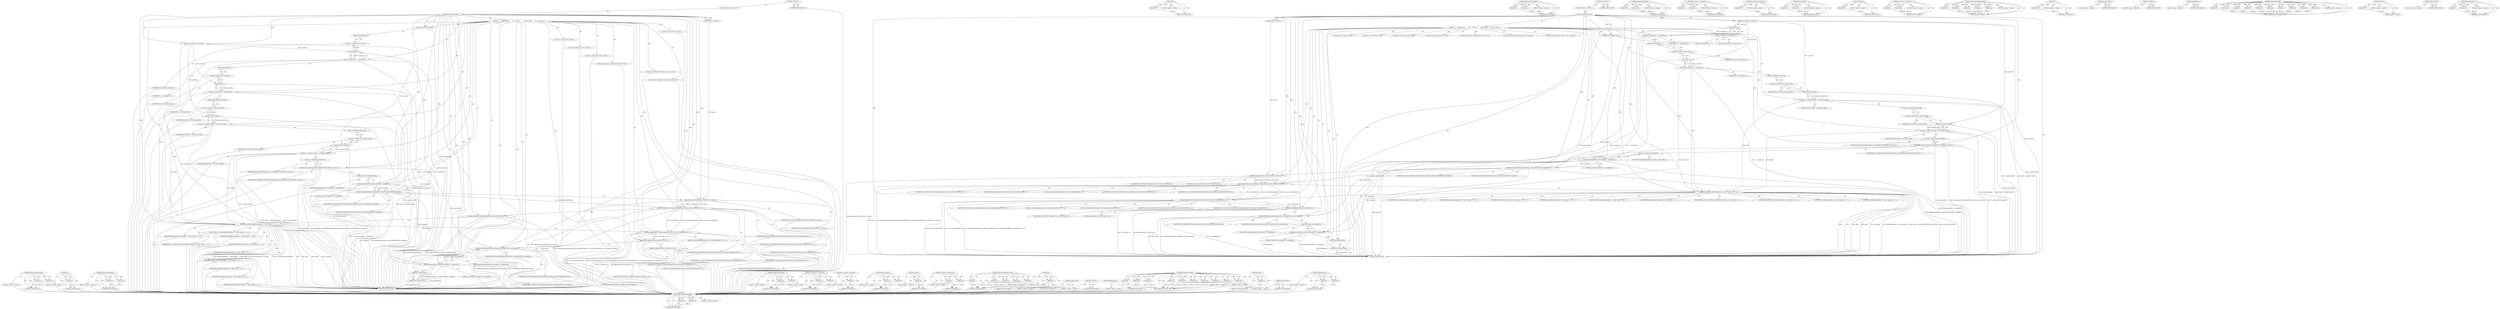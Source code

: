 digraph "glBindTexture" {
vulnerable_194 [label=<(METHOD,pGlDeleteFramebuffers)>];
vulnerable_195 [label=<(PARAM,p1)>];
vulnerable_196 [label=<(PARAM,p2)>];
vulnerable_197 [label=<(BLOCK,&lt;empty&gt;,&lt;empty&gt;)>];
vulnerable_198 [label=<(METHOD_RETURN,ANY)>];
vulnerable_137 [label=<(METHOD,y)>];
vulnerable_138 [label=<(PARAM,p1)>];
vulnerable_139 [label=<(BLOCK,&lt;empty&gt;,&lt;empty&gt;)>];
vulnerable_140 [label=<(METHOD_RETURN,ANY)>];
vulnerable_158 [label=<(METHOD,pGlGenFramebuffers)>];
vulnerable_159 [label=<(PARAM,p1)>];
vulnerable_160 [label=<(PARAM,p2)>];
vulnerable_161 [label=<(BLOCK,&lt;empty&gt;,&lt;empty&gt;)>];
vulnerable_162 [label=<(METHOD_RETURN,ANY)>];
vulnerable_6 [label=<(METHOD,&lt;global&gt;)<SUB>1</SUB>>];
vulnerable_7 [label=<(BLOCK,&lt;empty&gt;,&lt;empty&gt;)<SUB>1</SUB>>];
vulnerable_8 [label=<(METHOD,copyFromTexture)<SUB>1</SUB>>];
vulnerable_9 [label=<(PARAM,uint32_t texture)<SUB>1</SUB>>];
vulnerable_10 [label=<(PARAM,const IntRect&amp; sourceRect)<SUB>1</SUB>>];
vulnerable_11 [label=<(BLOCK,{
        makeCurrent();
        int x = source...,{
        makeCurrent();
        int x = source...)<SUB>2</SUB>>];
vulnerable_12 [label=<(makeCurrent,makeCurrent())<SUB>3</SUB>>];
vulnerable_13 [label="<(LOCAL,int x: int)<SUB>4</SUB>>"];
vulnerable_14 [label=<(&lt;operator&gt;.assignment,x = sourceRect.x())<SUB>4</SUB>>];
vulnerable_15 [label=<(IDENTIFIER,x,x = sourceRect.x())<SUB>4</SUB>>];
vulnerable_16 [label=<(x,sourceRect.x())<SUB>4</SUB>>];
vulnerable_17 [label=<(&lt;operator&gt;.fieldAccess,sourceRect.x)<SUB>4</SUB>>];
vulnerable_18 [label=<(IDENTIFIER,sourceRect,sourceRect.x())<SUB>4</SUB>>];
vulnerable_19 [label=<(FIELD_IDENTIFIER,x,x)<SUB>4</SUB>>];
vulnerable_20 [label="<(LOCAL,int y: int)<SUB>5</SUB>>"];
vulnerable_21 [label=<(&lt;operator&gt;.assignment,y = sourceRect.y())<SUB>5</SUB>>];
vulnerable_22 [label=<(IDENTIFIER,y,y = sourceRect.y())<SUB>5</SUB>>];
vulnerable_23 [label=<(y,sourceRect.y())<SUB>5</SUB>>];
vulnerable_24 [label=<(&lt;operator&gt;.fieldAccess,sourceRect.y)<SUB>5</SUB>>];
vulnerable_25 [label=<(IDENTIFIER,sourceRect,sourceRect.y())<SUB>5</SUB>>];
vulnerable_26 [label=<(FIELD_IDENTIFIER,y,y)<SUB>5</SUB>>];
vulnerable_27 [label="<(LOCAL,int width: int)<SUB>6</SUB>>"];
vulnerable_28 [label=<(&lt;operator&gt;.assignment,width = sourceRect.width())<SUB>6</SUB>>];
vulnerable_29 [label=<(IDENTIFIER,width,width = sourceRect.width())<SUB>6</SUB>>];
vulnerable_30 [label=<(width,sourceRect.width())<SUB>6</SUB>>];
vulnerable_31 [label=<(&lt;operator&gt;.fieldAccess,sourceRect.width)<SUB>6</SUB>>];
vulnerable_32 [label=<(IDENTIFIER,sourceRect,sourceRect.width())<SUB>6</SUB>>];
vulnerable_33 [label=<(FIELD_IDENTIFIER,width,width)<SUB>6</SUB>>];
vulnerable_34 [label="<(LOCAL,int height: int)<SUB>7</SUB>>"];
vulnerable_35 [label=<(&lt;operator&gt;.assignment,height = sourceRect.height())<SUB>7</SUB>>];
vulnerable_36 [label=<(IDENTIFIER,height,height = sourceRect.height())<SUB>7</SUB>>];
vulnerable_37 [label=<(height,sourceRect.height())<SUB>7</SUB>>];
vulnerable_38 [label=<(&lt;operator&gt;.fieldAccess,sourceRect.height)<SUB>7</SUB>>];
vulnerable_39 [label=<(IDENTIFIER,sourceRect,sourceRect.height())<SUB>7</SUB>>];
vulnerable_40 [label=<(FIELD_IDENTIFIER,height,height)<SUB>7</SUB>>];
vulnerable_41 [label="<(LOCAL,glPushAttrib : glPushAttrib)<SUB>9</SUB>>"];
vulnerable_42 [label="<(LOCAL,GLint previousFBO: GLint)<SUB>10</SUB>>"];
vulnerable_43 [label=<(glGetIntegerv,glGetIntegerv(GL_FRAMEBUFFER_BINDING, &amp;previous...)<SUB>11</SUB>>];
vulnerable_44 [label=<(IDENTIFIER,GL_FRAMEBUFFER_BINDING,glGetIntegerv(GL_FRAMEBUFFER_BINDING, &amp;previous...)<SUB>11</SUB>>];
vulnerable_45 [label=<(&lt;operator&gt;.addressOf,&amp;previousFBO)<SUB>11</SUB>>];
vulnerable_46 [label=<(IDENTIFIER,previousFBO,glGetIntegerv(GL_FRAMEBUFFER_BINDING, &amp;previous...)<SUB>11</SUB>>];
vulnerable_47 [label="<(LOCAL,GLuint originFBO: GLuint)<SUB>13</SUB>>"];
vulnerable_48 [label=<(pGlGenFramebuffers,pGlGenFramebuffers(1, &amp;originFBO))<SUB>14</SUB>>];
vulnerable_49 [label=<(LITERAL,1,pGlGenFramebuffers(1, &amp;originFBO))<SUB>14</SUB>>];
vulnerable_50 [label=<(&lt;operator&gt;.addressOf,&amp;originFBO)<SUB>14</SUB>>];
vulnerable_51 [label=<(IDENTIFIER,originFBO,pGlGenFramebuffers(1, &amp;originFBO))<SUB>14</SUB>>];
vulnerable_52 [label=<(pGlBindFramebuffer,pGlBindFramebuffer(GL_READ_FRAMEBUFFER, originFBO))<SUB>15</SUB>>];
vulnerable_53 [label=<(IDENTIFIER,GL_READ_FRAMEBUFFER,pGlBindFramebuffer(GL_READ_FRAMEBUFFER, originFBO))<SUB>15</SUB>>];
vulnerable_54 [label=<(IDENTIFIER,originFBO,pGlBindFramebuffer(GL_READ_FRAMEBUFFER, originFBO))<SUB>15</SUB>>];
vulnerable_55 [label=<(glBindTexture,glBindTexture(GL_TEXTURE_2D, texture))<SUB>16</SUB>>];
vulnerable_56 [label=<(IDENTIFIER,GL_TEXTURE_2D,glBindTexture(GL_TEXTURE_2D, texture))<SUB>16</SUB>>];
vulnerable_57 [label=<(IDENTIFIER,texture,glBindTexture(GL_TEXTURE_2D, texture))<SUB>16</SUB>>];
vulnerable_58 [label=<(pGlFramebufferTexture2D,pGlFramebufferTexture2D(GL_READ_FRAMEBUFFER, GL...)<SUB>17</SUB>>];
vulnerable_59 [label=<(IDENTIFIER,GL_READ_FRAMEBUFFER,pGlFramebufferTexture2D(GL_READ_FRAMEBUFFER, GL...)<SUB>17</SUB>>];
vulnerable_60 [label=<(IDENTIFIER,GL_COLOR_ATTACHMENT0,pGlFramebufferTexture2D(GL_READ_FRAMEBUFFER, GL...)<SUB>17</SUB>>];
vulnerable_61 [label=<(IDENTIFIER,GL_TEXTURE_2D,pGlFramebufferTexture2D(GL_READ_FRAMEBUFFER, GL...)<SUB>17</SUB>>];
vulnerable_62 [label=<(IDENTIFIER,texture,pGlFramebufferTexture2D(GL_READ_FRAMEBUFFER, GL...)<SUB>17</SUB>>];
vulnerable_63 [label=<(LITERAL,0,pGlFramebufferTexture2D(GL_READ_FRAMEBUFFER, GL...)<SUB>17</SUB>>];
vulnerable_64 [label=<(pGlBlitFramebuffer,pGlBlitFramebuffer(x, y, width, height, x, y, w...)<SUB>24</SUB>>];
vulnerable_65 [label=<(IDENTIFIER,x,pGlBlitFramebuffer(x, y, width, height, x, y, w...)<SUB>24</SUB>>];
vulnerable_66 [label=<(IDENTIFIER,y,pGlBlitFramebuffer(x, y, width, height, x, y, w...)<SUB>24</SUB>>];
vulnerable_67 [label=<(IDENTIFIER,width,pGlBlitFramebuffer(x, y, width, height, x, y, w...)<SUB>24</SUB>>];
vulnerable_68 [label=<(IDENTIFIER,height,pGlBlitFramebuffer(x, y, width, height, x, y, w...)<SUB>24</SUB>>];
vulnerable_69 [label=<(IDENTIFIER,x,pGlBlitFramebuffer(x, y, width, height, x, y, w...)<SUB>24</SUB>>];
vulnerable_70 [label=<(IDENTIFIER,y,pGlBlitFramebuffer(x, y, width, height, x, y, w...)<SUB>24</SUB>>];
vulnerable_71 [label=<(IDENTIFIER,width,pGlBlitFramebuffer(x, y, width, height, x, y, w...)<SUB>24</SUB>>];
vulnerable_72 [label=<(IDENTIFIER,height,pGlBlitFramebuffer(x, y, width, height, x, y, w...)<SUB>24</SUB>>];
vulnerable_73 [label=<(IDENTIFIER,GL_COLOR_BUFFER_BIT,pGlBlitFramebuffer(x, y, width, height, x, y, w...)<SUB>24</SUB>>];
vulnerable_74 [label=<(IDENTIFIER,GL_LINEAR,pGlBlitFramebuffer(x, y, width, height, x, y, w...)<SUB>24</SUB>>];
vulnerable_75 [label=<(pGlFramebufferTexture2D,pGlFramebufferTexture2D(GL_READ_FRAMEBUFFER, GL...)<SUB>26</SUB>>];
vulnerable_76 [label=<(IDENTIFIER,GL_READ_FRAMEBUFFER,pGlFramebufferTexture2D(GL_READ_FRAMEBUFFER, GL...)<SUB>26</SUB>>];
vulnerable_77 [label=<(IDENTIFIER,GL_COLOR_ATTACHMENT0,pGlFramebufferTexture2D(GL_READ_FRAMEBUFFER, GL...)<SUB>26</SUB>>];
vulnerable_78 [label=<(IDENTIFIER,GL_TEXTURE_2D,pGlFramebufferTexture2D(GL_READ_FRAMEBUFFER, GL...)<SUB>26</SUB>>];
vulnerable_79 [label=<(LITERAL,0,pGlFramebufferTexture2D(GL_READ_FRAMEBUFFER, GL...)<SUB>26</SUB>>];
vulnerable_80 [label=<(LITERAL,0,pGlFramebufferTexture2D(GL_READ_FRAMEBUFFER, GL...)<SUB>26</SUB>>];
vulnerable_81 [label=<(glBindTexture,glBindTexture(GL_TEXTURE_2D, 0))<SUB>27</SUB>>];
vulnerable_82 [label=<(IDENTIFIER,GL_TEXTURE_2D,glBindTexture(GL_TEXTURE_2D, 0))<SUB>27</SUB>>];
vulnerable_83 [label=<(LITERAL,0,glBindTexture(GL_TEXTURE_2D, 0))<SUB>27</SUB>>];
vulnerable_84 [label=<(pGlBindFramebuffer,pGlBindFramebuffer(GL_FRAMEBUFFER, previousFBO))<SUB>28</SUB>>];
vulnerable_85 [label=<(IDENTIFIER,GL_FRAMEBUFFER,pGlBindFramebuffer(GL_FRAMEBUFFER, previousFBO))<SUB>28</SUB>>];
vulnerable_86 [label=<(IDENTIFIER,previousFBO,pGlBindFramebuffer(GL_FRAMEBUFFER, previousFBO))<SUB>28</SUB>>];
vulnerable_87 [label=<(pGlDeleteFramebuffers,pGlDeleteFramebuffers(1, &amp;originFBO))<SUB>29</SUB>>];
vulnerable_88 [label=<(LITERAL,1,pGlDeleteFramebuffers(1, &amp;originFBO))<SUB>29</SUB>>];
vulnerable_89 [label=<(&lt;operator&gt;.addressOf,&amp;originFBO)<SUB>29</SUB>>];
vulnerable_90 [label=<(IDENTIFIER,originFBO,pGlDeleteFramebuffers(1, &amp;originFBO))<SUB>29</SUB>>];
vulnerable_91 [label=<(glPopAttrib,glPopAttrib())<SUB>31</SUB>>];
vulnerable_92 [label=<(doneCurrent,doneCurrent())<SUB>32</SUB>>];
vulnerable_93 [label=<(METHOD_RETURN,void)<SUB>1</SUB>>];
vulnerable_95 [label=<(METHOD_RETURN,ANY)<SUB>1</SUB>>];
vulnerable_163 [label=<(METHOD,pGlBindFramebuffer)>];
vulnerable_164 [label=<(PARAM,p1)>];
vulnerable_165 [label=<(PARAM,p2)>];
vulnerable_166 [label=<(BLOCK,&lt;empty&gt;,&lt;empty&gt;)>];
vulnerable_167 [label=<(METHOD_RETURN,ANY)>];
vulnerable_123 [label=<(METHOD,&lt;operator&gt;.assignment)>];
vulnerable_124 [label=<(PARAM,p1)>];
vulnerable_125 [label=<(PARAM,p2)>];
vulnerable_126 [label=<(BLOCK,&lt;empty&gt;,&lt;empty&gt;)>];
vulnerable_127 [label=<(METHOD_RETURN,ANY)>];
vulnerable_154 [label=<(METHOD,&lt;operator&gt;.addressOf)>];
vulnerable_155 [label=<(PARAM,p1)>];
vulnerable_156 [label=<(BLOCK,&lt;empty&gt;,&lt;empty&gt;)>];
vulnerable_157 [label=<(METHOD_RETURN,ANY)>];
vulnerable_149 [label=<(METHOD,glGetIntegerv)>];
vulnerable_150 [label=<(PARAM,p1)>];
vulnerable_151 [label=<(PARAM,p2)>];
vulnerable_152 [label=<(BLOCK,&lt;empty&gt;,&lt;empty&gt;)>];
vulnerable_153 [label=<(METHOD_RETURN,ANY)>];
vulnerable_145 [label=<(METHOD,height)>];
vulnerable_146 [label=<(PARAM,p1)>];
vulnerable_147 [label=<(BLOCK,&lt;empty&gt;,&lt;empty&gt;)>];
vulnerable_148 [label=<(METHOD_RETURN,ANY)>];
vulnerable_132 [label=<(METHOD,&lt;operator&gt;.fieldAccess)>];
vulnerable_133 [label=<(PARAM,p1)>];
vulnerable_134 [label=<(PARAM,p2)>];
vulnerable_135 [label=<(BLOCK,&lt;empty&gt;,&lt;empty&gt;)>];
vulnerable_136 [label=<(METHOD_RETURN,ANY)>];
vulnerable_173 [label=<(METHOD,pGlFramebufferTexture2D)>];
vulnerable_174 [label=<(PARAM,p1)>];
vulnerable_175 [label=<(PARAM,p2)>];
vulnerable_176 [label=<(PARAM,p3)>];
vulnerable_177 [label=<(PARAM,p4)>];
vulnerable_178 [label=<(PARAM,p5)>];
vulnerable_179 [label=<(BLOCK,&lt;empty&gt;,&lt;empty&gt;)>];
vulnerable_180 [label=<(METHOD_RETURN,ANY)>];
vulnerable_128 [label=<(METHOD,x)>];
vulnerable_129 [label=<(PARAM,p1)>];
vulnerable_130 [label=<(BLOCK,&lt;empty&gt;,&lt;empty&gt;)>];
vulnerable_131 [label=<(METHOD_RETURN,ANY)>];
vulnerable_120 [label=<(METHOD,makeCurrent)>];
vulnerable_121 [label=<(BLOCK,&lt;empty&gt;,&lt;empty&gt;)>];
vulnerable_122 [label=<(METHOD_RETURN,ANY)>];
vulnerable_114 [label=<(METHOD,&lt;global&gt;)<SUB>1</SUB>>];
vulnerable_115 [label=<(BLOCK,&lt;empty&gt;,&lt;empty&gt;)>];
vulnerable_116 [label=<(METHOD_RETURN,ANY)>];
vulnerable_199 [label=<(METHOD,glPopAttrib)>];
vulnerable_200 [label=<(BLOCK,&lt;empty&gt;,&lt;empty&gt;)>];
vulnerable_201 [label=<(METHOD_RETURN,ANY)>];
vulnerable_181 [label=<(METHOD,pGlBlitFramebuffer)>];
vulnerable_182 [label=<(PARAM,p1)>];
vulnerable_183 [label=<(PARAM,p2)>];
vulnerable_184 [label=<(PARAM,p3)>];
vulnerable_185 [label=<(PARAM,p4)>];
vulnerable_186 [label=<(PARAM,p5)>];
vulnerable_187 [label=<(PARAM,p6)>];
vulnerable_188 [label=<(PARAM,p7)>];
vulnerable_189 [label=<(PARAM,p8)>];
vulnerable_190 [label=<(PARAM,p9)>];
vulnerable_191 [label=<(PARAM,p10)>];
vulnerable_192 [label=<(BLOCK,&lt;empty&gt;,&lt;empty&gt;)>];
vulnerable_193 [label=<(METHOD_RETURN,ANY)>];
vulnerable_141 [label=<(METHOD,width)>];
vulnerable_142 [label=<(PARAM,p1)>];
vulnerable_143 [label=<(BLOCK,&lt;empty&gt;,&lt;empty&gt;)>];
vulnerable_144 [label=<(METHOD_RETURN,ANY)>];
vulnerable_202 [label=<(METHOD,doneCurrent)>];
vulnerable_203 [label=<(BLOCK,&lt;empty&gt;,&lt;empty&gt;)>];
vulnerable_204 [label=<(METHOD_RETURN,ANY)>];
vulnerable_168 [label=<(METHOD,glBindTexture)>];
vulnerable_169 [label=<(PARAM,p1)>];
vulnerable_170 [label=<(PARAM,p2)>];
vulnerable_171 [label=<(BLOCK,&lt;empty&gt;,&lt;empty&gt;)>];
vulnerable_172 [label=<(METHOD_RETURN,ANY)>];
fixed_197 [label=<(METHOD,pGlDeleteFramebuffers)>];
fixed_198 [label=<(PARAM,p1)>];
fixed_199 [label=<(PARAM,p2)>];
fixed_200 [label=<(BLOCK,&lt;empty&gt;,&lt;empty&gt;)>];
fixed_201 [label=<(METHOD_RETURN,ANY)>];
fixed_140 [label=<(METHOD,y)>];
fixed_141 [label=<(PARAM,p1)>];
fixed_142 [label=<(BLOCK,&lt;empty&gt;,&lt;empty&gt;)>];
fixed_143 [label=<(METHOD_RETURN,ANY)>];
fixed_161 [label=<(METHOD,pGlGenFramebuffers)>];
fixed_162 [label=<(PARAM,p1)>];
fixed_163 [label=<(PARAM,p2)>];
fixed_164 [label=<(BLOCK,&lt;empty&gt;,&lt;empty&gt;)>];
fixed_165 [label=<(METHOD_RETURN,ANY)>];
fixed_6 [label=<(METHOD,&lt;global&gt;)<SUB>1</SUB>>];
fixed_7 [label=<(BLOCK,&lt;empty&gt;,&lt;empty&gt;)<SUB>1</SUB>>];
fixed_8 [label=<(METHOD,copyFromTexture)<SUB>1</SUB>>];
fixed_9 [label=<(PARAM,uint32_t texture)<SUB>1</SUB>>];
fixed_10 [label=<(PARAM,const IntRect&amp; sourceRect)<SUB>1</SUB>>];
fixed_11 [label=<(BLOCK,{
        makeCurrent();
        int x = source...,{
        makeCurrent();
        int x = source...)<SUB>2</SUB>>];
fixed_12 [label=<(makeCurrent,makeCurrent())<SUB>3</SUB>>];
fixed_13 [label="<(LOCAL,int x: int)<SUB>4</SUB>>"];
fixed_14 [label=<(&lt;operator&gt;.assignment,x = sourceRect.x())<SUB>4</SUB>>];
fixed_15 [label=<(IDENTIFIER,x,x = sourceRect.x())<SUB>4</SUB>>];
fixed_16 [label=<(x,sourceRect.x())<SUB>4</SUB>>];
fixed_17 [label=<(&lt;operator&gt;.fieldAccess,sourceRect.x)<SUB>4</SUB>>];
fixed_18 [label=<(IDENTIFIER,sourceRect,sourceRect.x())<SUB>4</SUB>>];
fixed_19 [label=<(FIELD_IDENTIFIER,x,x)<SUB>4</SUB>>];
fixed_20 [label="<(LOCAL,int y: int)<SUB>5</SUB>>"];
fixed_21 [label=<(&lt;operator&gt;.assignment,y = sourceRect.y())<SUB>5</SUB>>];
fixed_22 [label=<(IDENTIFIER,y,y = sourceRect.y())<SUB>5</SUB>>];
fixed_23 [label=<(y,sourceRect.y())<SUB>5</SUB>>];
fixed_24 [label=<(&lt;operator&gt;.fieldAccess,sourceRect.y)<SUB>5</SUB>>];
fixed_25 [label=<(IDENTIFIER,sourceRect,sourceRect.y())<SUB>5</SUB>>];
fixed_26 [label=<(FIELD_IDENTIFIER,y,y)<SUB>5</SUB>>];
fixed_27 [label="<(LOCAL,int width: int)<SUB>6</SUB>>"];
fixed_28 [label=<(&lt;operator&gt;.assignment,width = sourceRect.width())<SUB>6</SUB>>];
fixed_29 [label=<(IDENTIFIER,width,width = sourceRect.width())<SUB>6</SUB>>];
fixed_30 [label=<(width,sourceRect.width())<SUB>6</SUB>>];
fixed_31 [label=<(&lt;operator&gt;.fieldAccess,sourceRect.width)<SUB>6</SUB>>];
fixed_32 [label=<(IDENTIFIER,sourceRect,sourceRect.width())<SUB>6</SUB>>];
fixed_33 [label=<(FIELD_IDENTIFIER,width,width)<SUB>6</SUB>>];
fixed_34 [label="<(LOCAL,int height: int)<SUB>7</SUB>>"];
fixed_35 [label=<(&lt;operator&gt;.assignment,height = sourceRect.height())<SUB>7</SUB>>];
fixed_36 [label=<(IDENTIFIER,height,height = sourceRect.height())<SUB>7</SUB>>];
fixed_37 [label=<(height,sourceRect.height())<SUB>7</SUB>>];
fixed_38 [label=<(&lt;operator&gt;.fieldAccess,sourceRect.height)<SUB>7</SUB>>];
fixed_39 [label=<(IDENTIFIER,sourceRect,sourceRect.height())<SUB>7</SUB>>];
fixed_40 [label=<(FIELD_IDENTIFIER,height,height)<SUB>7</SUB>>];
fixed_41 [label="<(LOCAL,glPushAttrib : glPushAttrib)<SUB>9</SUB>>"];
fixed_42 [label="<(LOCAL,GLint previousFBO: GLint)<SUB>10</SUB>>"];
fixed_43 [label=<(glGetIntegerv,glGetIntegerv(GL_FRAMEBUFFER_BINDING, &amp;previous...)<SUB>11</SUB>>];
fixed_44 [label=<(IDENTIFIER,GL_FRAMEBUFFER_BINDING,glGetIntegerv(GL_FRAMEBUFFER_BINDING, &amp;previous...)<SUB>11</SUB>>];
fixed_45 [label=<(&lt;operator&gt;.addressOf,&amp;previousFBO)<SUB>11</SUB>>];
fixed_46 [label=<(IDENTIFIER,previousFBO,glGetIntegerv(GL_FRAMEBUFFER_BINDING, &amp;previous...)<SUB>11</SUB>>];
fixed_47 [label="<(LOCAL,GLuint originFBO: GLuint)<SUB>13</SUB>>"];
fixed_48 [label=<(pGlGenFramebuffers,pGlGenFramebuffers(1, &amp;originFBO))<SUB>14</SUB>>];
fixed_49 [label=<(LITERAL,1,pGlGenFramebuffers(1, &amp;originFBO))<SUB>14</SUB>>];
fixed_50 [label=<(&lt;operator&gt;.addressOf,&amp;originFBO)<SUB>14</SUB>>];
fixed_51 [label=<(IDENTIFIER,originFBO,pGlGenFramebuffers(1, &amp;originFBO))<SUB>14</SUB>>];
fixed_52 [label=<(pGlBindFramebuffer,pGlBindFramebuffer(GL_READ_FRAMEBUFFER, originFBO))<SUB>15</SUB>>];
fixed_53 [label=<(IDENTIFIER,GL_READ_FRAMEBUFFER,pGlBindFramebuffer(GL_READ_FRAMEBUFFER, originFBO))<SUB>15</SUB>>];
fixed_54 [label=<(IDENTIFIER,originFBO,pGlBindFramebuffer(GL_READ_FRAMEBUFFER, originFBO))<SUB>15</SUB>>];
fixed_55 [label=<(glBindTexture,glBindTexture(GL_TEXTURE_2D, texture))<SUB>16</SUB>>];
fixed_56 [label=<(IDENTIFIER,GL_TEXTURE_2D,glBindTexture(GL_TEXTURE_2D, texture))<SUB>16</SUB>>];
fixed_57 [label=<(IDENTIFIER,texture,glBindTexture(GL_TEXTURE_2D, texture))<SUB>16</SUB>>];
fixed_58 [label=<(pGlFramebufferTexture2D,pGlFramebufferTexture2D(GL_READ_FRAMEBUFFER, GL...)<SUB>17</SUB>>];
fixed_59 [label=<(IDENTIFIER,GL_READ_FRAMEBUFFER,pGlFramebufferTexture2D(GL_READ_FRAMEBUFFER, GL...)<SUB>17</SUB>>];
fixed_60 [label=<(IDENTIFIER,GL_COLOR_ATTACHMENT0,pGlFramebufferTexture2D(GL_READ_FRAMEBUFFER, GL...)<SUB>17</SUB>>];
fixed_61 [label=<(IDENTIFIER,GL_TEXTURE_2D,pGlFramebufferTexture2D(GL_READ_FRAMEBUFFER, GL...)<SUB>17</SUB>>];
fixed_62 [label=<(IDENTIFIER,texture,pGlFramebufferTexture2D(GL_READ_FRAMEBUFFER, GL...)<SUB>17</SUB>>];
fixed_63 [label=<(LITERAL,0,pGlFramebufferTexture2D(GL_READ_FRAMEBUFFER, GL...)<SUB>17</SUB>>];
fixed_64 [label=<(pGlBindFramebuffer,pGlBindFramebuffer(GL_DRAW_FRAMEBUFFER, 0))<SUB>19</SUB>>];
fixed_65 [label=<(IDENTIFIER,GL_DRAW_FRAMEBUFFER,pGlBindFramebuffer(GL_DRAW_FRAMEBUFFER, 0))<SUB>19</SUB>>];
fixed_66 [label=<(LITERAL,0,pGlBindFramebuffer(GL_DRAW_FRAMEBUFFER, 0))<SUB>19</SUB>>];
fixed_67 [label=<(pGlBlitFramebuffer,pGlBlitFramebuffer(x, y, width, height, x, y, w...)<SUB>20</SUB>>];
fixed_68 [label=<(IDENTIFIER,x,pGlBlitFramebuffer(x, y, width, height, x, y, w...)<SUB>20</SUB>>];
fixed_69 [label=<(IDENTIFIER,y,pGlBlitFramebuffer(x, y, width, height, x, y, w...)<SUB>20</SUB>>];
fixed_70 [label=<(IDENTIFIER,width,pGlBlitFramebuffer(x, y, width, height, x, y, w...)<SUB>20</SUB>>];
fixed_71 [label=<(IDENTIFIER,height,pGlBlitFramebuffer(x, y, width, height, x, y, w...)<SUB>20</SUB>>];
fixed_72 [label=<(IDENTIFIER,x,pGlBlitFramebuffer(x, y, width, height, x, y, w...)<SUB>20</SUB>>];
fixed_73 [label=<(IDENTIFIER,y,pGlBlitFramebuffer(x, y, width, height, x, y, w...)<SUB>20</SUB>>];
fixed_74 [label=<(IDENTIFIER,width,pGlBlitFramebuffer(x, y, width, height, x, y, w...)<SUB>20</SUB>>];
fixed_75 [label=<(IDENTIFIER,height,pGlBlitFramebuffer(x, y, width, height, x, y, w...)<SUB>20</SUB>>];
fixed_76 [label=<(IDENTIFIER,GL_COLOR_BUFFER_BIT,pGlBlitFramebuffer(x, y, width, height, x, y, w...)<SUB>20</SUB>>];
fixed_77 [label=<(IDENTIFIER,GL_LINEAR,pGlBlitFramebuffer(x, y, width, height, x, y, w...)<SUB>20</SUB>>];
fixed_78 [label=<(pGlFramebufferTexture2D,pGlFramebufferTexture2D(GL_READ_FRAMEBUFFER, GL...)<SUB>22</SUB>>];
fixed_79 [label=<(IDENTIFIER,GL_READ_FRAMEBUFFER,pGlFramebufferTexture2D(GL_READ_FRAMEBUFFER, GL...)<SUB>22</SUB>>];
fixed_80 [label=<(IDENTIFIER,GL_COLOR_ATTACHMENT0,pGlFramebufferTexture2D(GL_READ_FRAMEBUFFER, GL...)<SUB>22</SUB>>];
fixed_81 [label=<(IDENTIFIER,GL_TEXTURE_2D,pGlFramebufferTexture2D(GL_READ_FRAMEBUFFER, GL...)<SUB>22</SUB>>];
fixed_82 [label=<(LITERAL,0,pGlFramebufferTexture2D(GL_READ_FRAMEBUFFER, GL...)<SUB>22</SUB>>];
fixed_83 [label=<(LITERAL,0,pGlFramebufferTexture2D(GL_READ_FRAMEBUFFER, GL...)<SUB>22</SUB>>];
fixed_84 [label=<(glBindTexture,glBindTexture(GL_TEXTURE_2D, 0))<SUB>23</SUB>>];
fixed_85 [label=<(IDENTIFIER,GL_TEXTURE_2D,glBindTexture(GL_TEXTURE_2D, 0))<SUB>23</SUB>>];
fixed_86 [label=<(LITERAL,0,glBindTexture(GL_TEXTURE_2D, 0))<SUB>23</SUB>>];
fixed_87 [label=<(pGlBindFramebuffer,pGlBindFramebuffer(GL_FRAMEBUFFER, previousFBO))<SUB>24</SUB>>];
fixed_88 [label=<(IDENTIFIER,GL_FRAMEBUFFER,pGlBindFramebuffer(GL_FRAMEBUFFER, previousFBO))<SUB>24</SUB>>];
fixed_89 [label=<(IDENTIFIER,previousFBO,pGlBindFramebuffer(GL_FRAMEBUFFER, previousFBO))<SUB>24</SUB>>];
fixed_90 [label=<(pGlDeleteFramebuffers,pGlDeleteFramebuffers(1, &amp;originFBO))<SUB>25</SUB>>];
fixed_91 [label=<(LITERAL,1,pGlDeleteFramebuffers(1, &amp;originFBO))<SUB>25</SUB>>];
fixed_92 [label=<(&lt;operator&gt;.addressOf,&amp;originFBO)<SUB>25</SUB>>];
fixed_93 [label=<(IDENTIFIER,originFBO,pGlDeleteFramebuffers(1, &amp;originFBO))<SUB>25</SUB>>];
fixed_94 [label=<(glPopAttrib,glPopAttrib())<SUB>27</SUB>>];
fixed_95 [label=<(doneCurrent,doneCurrent())<SUB>28</SUB>>];
fixed_96 [label=<(METHOD_RETURN,void)<SUB>1</SUB>>];
fixed_98 [label=<(METHOD_RETURN,ANY)<SUB>1</SUB>>];
fixed_166 [label=<(METHOD,pGlBindFramebuffer)>];
fixed_167 [label=<(PARAM,p1)>];
fixed_168 [label=<(PARAM,p2)>];
fixed_169 [label=<(BLOCK,&lt;empty&gt;,&lt;empty&gt;)>];
fixed_170 [label=<(METHOD_RETURN,ANY)>];
fixed_126 [label=<(METHOD,&lt;operator&gt;.assignment)>];
fixed_127 [label=<(PARAM,p1)>];
fixed_128 [label=<(PARAM,p2)>];
fixed_129 [label=<(BLOCK,&lt;empty&gt;,&lt;empty&gt;)>];
fixed_130 [label=<(METHOD_RETURN,ANY)>];
fixed_157 [label=<(METHOD,&lt;operator&gt;.addressOf)>];
fixed_158 [label=<(PARAM,p1)>];
fixed_159 [label=<(BLOCK,&lt;empty&gt;,&lt;empty&gt;)>];
fixed_160 [label=<(METHOD_RETURN,ANY)>];
fixed_152 [label=<(METHOD,glGetIntegerv)>];
fixed_153 [label=<(PARAM,p1)>];
fixed_154 [label=<(PARAM,p2)>];
fixed_155 [label=<(BLOCK,&lt;empty&gt;,&lt;empty&gt;)>];
fixed_156 [label=<(METHOD_RETURN,ANY)>];
fixed_148 [label=<(METHOD,height)>];
fixed_149 [label=<(PARAM,p1)>];
fixed_150 [label=<(BLOCK,&lt;empty&gt;,&lt;empty&gt;)>];
fixed_151 [label=<(METHOD_RETURN,ANY)>];
fixed_135 [label=<(METHOD,&lt;operator&gt;.fieldAccess)>];
fixed_136 [label=<(PARAM,p1)>];
fixed_137 [label=<(PARAM,p2)>];
fixed_138 [label=<(BLOCK,&lt;empty&gt;,&lt;empty&gt;)>];
fixed_139 [label=<(METHOD_RETURN,ANY)>];
fixed_176 [label=<(METHOD,pGlFramebufferTexture2D)>];
fixed_177 [label=<(PARAM,p1)>];
fixed_178 [label=<(PARAM,p2)>];
fixed_179 [label=<(PARAM,p3)>];
fixed_180 [label=<(PARAM,p4)>];
fixed_181 [label=<(PARAM,p5)>];
fixed_182 [label=<(BLOCK,&lt;empty&gt;,&lt;empty&gt;)>];
fixed_183 [label=<(METHOD_RETURN,ANY)>];
fixed_131 [label=<(METHOD,x)>];
fixed_132 [label=<(PARAM,p1)>];
fixed_133 [label=<(BLOCK,&lt;empty&gt;,&lt;empty&gt;)>];
fixed_134 [label=<(METHOD_RETURN,ANY)>];
fixed_123 [label=<(METHOD,makeCurrent)>];
fixed_124 [label=<(BLOCK,&lt;empty&gt;,&lt;empty&gt;)>];
fixed_125 [label=<(METHOD_RETURN,ANY)>];
fixed_117 [label=<(METHOD,&lt;global&gt;)<SUB>1</SUB>>];
fixed_118 [label=<(BLOCK,&lt;empty&gt;,&lt;empty&gt;)>];
fixed_119 [label=<(METHOD_RETURN,ANY)>];
fixed_202 [label=<(METHOD,glPopAttrib)>];
fixed_203 [label=<(BLOCK,&lt;empty&gt;,&lt;empty&gt;)>];
fixed_204 [label=<(METHOD_RETURN,ANY)>];
fixed_184 [label=<(METHOD,pGlBlitFramebuffer)>];
fixed_185 [label=<(PARAM,p1)>];
fixed_186 [label=<(PARAM,p2)>];
fixed_187 [label=<(PARAM,p3)>];
fixed_188 [label=<(PARAM,p4)>];
fixed_189 [label=<(PARAM,p5)>];
fixed_190 [label=<(PARAM,p6)>];
fixed_191 [label=<(PARAM,p7)>];
fixed_192 [label=<(PARAM,p8)>];
fixed_193 [label=<(PARAM,p9)>];
fixed_194 [label=<(PARAM,p10)>];
fixed_195 [label=<(BLOCK,&lt;empty&gt;,&lt;empty&gt;)>];
fixed_196 [label=<(METHOD_RETURN,ANY)>];
fixed_144 [label=<(METHOD,width)>];
fixed_145 [label=<(PARAM,p1)>];
fixed_146 [label=<(BLOCK,&lt;empty&gt;,&lt;empty&gt;)>];
fixed_147 [label=<(METHOD_RETURN,ANY)>];
fixed_205 [label=<(METHOD,doneCurrent)>];
fixed_206 [label=<(BLOCK,&lt;empty&gt;,&lt;empty&gt;)>];
fixed_207 [label=<(METHOD_RETURN,ANY)>];
fixed_171 [label=<(METHOD,glBindTexture)>];
fixed_172 [label=<(PARAM,p1)>];
fixed_173 [label=<(PARAM,p2)>];
fixed_174 [label=<(BLOCK,&lt;empty&gt;,&lt;empty&gt;)>];
fixed_175 [label=<(METHOD_RETURN,ANY)>];
vulnerable_194 -> vulnerable_195  [key=0, label="AST: "];
vulnerable_194 -> vulnerable_195  [key=1, label="DDG: "];
vulnerable_194 -> vulnerable_197  [key=0, label="AST: "];
vulnerable_194 -> vulnerable_196  [key=0, label="AST: "];
vulnerable_194 -> vulnerable_196  [key=1, label="DDG: "];
vulnerable_194 -> vulnerable_198  [key=0, label="AST: "];
vulnerable_194 -> vulnerable_198  [key=1, label="CFG: "];
vulnerable_195 -> vulnerable_198  [key=0, label="DDG: p1"];
vulnerable_196 -> vulnerable_198  [key=0, label="DDG: p2"];
vulnerable_137 -> vulnerable_138  [key=0, label="AST: "];
vulnerable_137 -> vulnerable_138  [key=1, label="DDG: "];
vulnerable_137 -> vulnerable_139  [key=0, label="AST: "];
vulnerable_137 -> vulnerable_140  [key=0, label="AST: "];
vulnerable_137 -> vulnerable_140  [key=1, label="CFG: "];
vulnerable_138 -> vulnerable_140  [key=0, label="DDG: p1"];
vulnerable_158 -> vulnerable_159  [key=0, label="AST: "];
vulnerable_158 -> vulnerable_159  [key=1, label="DDG: "];
vulnerable_158 -> vulnerable_161  [key=0, label="AST: "];
vulnerable_158 -> vulnerable_160  [key=0, label="AST: "];
vulnerable_158 -> vulnerable_160  [key=1, label="DDG: "];
vulnerable_158 -> vulnerable_162  [key=0, label="AST: "];
vulnerable_158 -> vulnerable_162  [key=1, label="CFG: "];
vulnerable_159 -> vulnerable_162  [key=0, label="DDG: p1"];
vulnerable_160 -> vulnerable_162  [key=0, label="DDG: p2"];
vulnerable_6 -> vulnerable_7  [key=0, label="AST: "];
vulnerable_6 -> vulnerable_95  [key=0, label="AST: "];
vulnerable_6 -> vulnerable_95  [key=1, label="CFG: "];
vulnerable_7 -> vulnerable_8  [key=0, label="AST: "];
vulnerable_8 -> vulnerable_9  [key=0, label="AST: "];
vulnerable_8 -> vulnerable_9  [key=1, label="DDG: "];
vulnerable_8 -> vulnerable_10  [key=0, label="AST: "];
vulnerable_8 -> vulnerable_10  [key=1, label="DDG: "];
vulnerable_8 -> vulnerable_11  [key=0, label="AST: "];
vulnerable_8 -> vulnerable_93  [key=0, label="AST: "];
vulnerable_8 -> vulnerable_12  [key=0, label="CFG: "];
vulnerable_8 -> vulnerable_12  [key=1, label="DDG: "];
vulnerable_8 -> vulnerable_91  [key=0, label="DDG: "];
vulnerable_8 -> vulnerable_92  [key=0, label="DDG: "];
vulnerable_8 -> vulnerable_43  [key=0, label="DDG: "];
vulnerable_8 -> vulnerable_48  [key=0, label="DDG: "];
vulnerable_8 -> vulnerable_52  [key=0, label="DDG: "];
vulnerable_8 -> vulnerable_55  [key=0, label="DDG: "];
vulnerable_8 -> vulnerable_58  [key=0, label="DDG: "];
vulnerable_8 -> vulnerable_64  [key=0, label="DDG: "];
vulnerable_8 -> vulnerable_75  [key=0, label="DDG: "];
vulnerable_8 -> vulnerable_81  [key=0, label="DDG: "];
vulnerable_8 -> vulnerable_84  [key=0, label="DDG: "];
vulnerable_8 -> vulnerable_87  [key=0, label="DDG: "];
vulnerable_9 -> vulnerable_55  [key=0, label="DDG: texture"];
vulnerable_10 -> vulnerable_93  [key=0, label="DDG: sourceRect"];
vulnerable_10 -> vulnerable_16  [key=0, label="DDG: sourceRect"];
vulnerable_10 -> vulnerable_23  [key=0, label="DDG: sourceRect"];
vulnerable_10 -> vulnerable_30  [key=0, label="DDG: sourceRect"];
vulnerable_10 -> vulnerable_37  [key=0, label="DDG: sourceRect"];
vulnerable_11 -> vulnerable_12  [key=0, label="AST: "];
vulnerable_11 -> vulnerable_13  [key=0, label="AST: "];
vulnerable_11 -> vulnerable_14  [key=0, label="AST: "];
vulnerable_11 -> vulnerable_20  [key=0, label="AST: "];
vulnerable_11 -> vulnerable_21  [key=0, label="AST: "];
vulnerable_11 -> vulnerable_27  [key=0, label="AST: "];
vulnerable_11 -> vulnerable_28  [key=0, label="AST: "];
vulnerable_11 -> vulnerable_34  [key=0, label="AST: "];
vulnerable_11 -> vulnerable_35  [key=0, label="AST: "];
vulnerable_11 -> vulnerable_41  [key=0, label="AST: "];
vulnerable_11 -> vulnerable_42  [key=0, label="AST: "];
vulnerable_11 -> vulnerable_43  [key=0, label="AST: "];
vulnerable_11 -> vulnerable_47  [key=0, label="AST: "];
vulnerable_11 -> vulnerable_48  [key=0, label="AST: "];
vulnerable_11 -> vulnerable_52  [key=0, label="AST: "];
vulnerable_11 -> vulnerable_55  [key=0, label="AST: "];
vulnerable_11 -> vulnerable_58  [key=0, label="AST: "];
vulnerable_11 -> vulnerable_64  [key=0, label="AST: "];
vulnerable_11 -> vulnerable_75  [key=0, label="AST: "];
vulnerable_11 -> vulnerable_81  [key=0, label="AST: "];
vulnerable_11 -> vulnerable_84  [key=0, label="AST: "];
vulnerable_11 -> vulnerable_87  [key=0, label="AST: "];
vulnerable_11 -> vulnerable_91  [key=0, label="AST: "];
vulnerable_11 -> vulnerable_92  [key=0, label="AST: "];
vulnerable_12 -> vulnerable_19  [key=0, label="CFG: "];
vulnerable_12 -> vulnerable_93  [key=0, label="DDG: makeCurrent()"];
vulnerable_14 -> vulnerable_15  [key=0, label="AST: "];
vulnerable_14 -> vulnerable_16  [key=0, label="AST: "];
vulnerable_14 -> vulnerable_26  [key=0, label="CFG: "];
vulnerable_14 -> vulnerable_93  [key=0, label="DDG: sourceRect.x()"];
vulnerable_14 -> vulnerable_93  [key=1, label="DDG: x = sourceRect.x()"];
vulnerable_14 -> vulnerable_64  [key=0, label="DDG: x"];
vulnerable_16 -> vulnerable_17  [key=0, label="AST: "];
vulnerable_16 -> vulnerable_14  [key=0, label="CFG: "];
vulnerable_16 -> vulnerable_14  [key=1, label="DDG: sourceRect.x"];
vulnerable_16 -> vulnerable_93  [key=0, label="DDG: sourceRect.x"];
vulnerable_17 -> vulnerable_18  [key=0, label="AST: "];
vulnerable_17 -> vulnerable_19  [key=0, label="AST: "];
vulnerable_17 -> vulnerable_16  [key=0, label="CFG: "];
vulnerable_19 -> vulnerable_17  [key=0, label="CFG: "];
vulnerable_21 -> vulnerable_22  [key=0, label="AST: "];
vulnerable_21 -> vulnerable_23  [key=0, label="AST: "];
vulnerable_21 -> vulnerable_33  [key=0, label="CFG: "];
vulnerable_21 -> vulnerable_93  [key=0, label="DDG: sourceRect.y()"];
vulnerable_21 -> vulnerable_93  [key=1, label="DDG: y = sourceRect.y()"];
vulnerable_21 -> vulnerable_64  [key=0, label="DDG: y"];
vulnerable_23 -> vulnerable_24  [key=0, label="AST: "];
vulnerable_23 -> vulnerable_21  [key=0, label="CFG: "];
vulnerable_23 -> vulnerable_21  [key=1, label="DDG: sourceRect.y"];
vulnerable_23 -> vulnerable_93  [key=0, label="DDG: sourceRect.y"];
vulnerable_24 -> vulnerable_25  [key=0, label="AST: "];
vulnerable_24 -> vulnerable_26  [key=0, label="AST: "];
vulnerable_24 -> vulnerable_23  [key=0, label="CFG: "];
vulnerable_26 -> vulnerable_24  [key=0, label="CFG: "];
vulnerable_28 -> vulnerable_29  [key=0, label="AST: "];
vulnerable_28 -> vulnerable_30  [key=0, label="AST: "];
vulnerable_28 -> vulnerable_40  [key=0, label="CFG: "];
vulnerable_28 -> vulnerable_93  [key=0, label="DDG: sourceRect.width()"];
vulnerable_28 -> vulnerable_93  [key=1, label="DDG: width = sourceRect.width()"];
vulnerable_28 -> vulnerable_64  [key=0, label="DDG: width"];
vulnerable_30 -> vulnerable_31  [key=0, label="AST: "];
vulnerable_30 -> vulnerable_28  [key=0, label="CFG: "];
vulnerable_30 -> vulnerable_28  [key=1, label="DDG: sourceRect.width"];
vulnerable_30 -> vulnerable_93  [key=0, label="DDG: sourceRect.width"];
vulnerable_31 -> vulnerable_32  [key=0, label="AST: "];
vulnerable_31 -> vulnerable_33  [key=0, label="AST: "];
vulnerable_31 -> vulnerable_30  [key=0, label="CFG: "];
vulnerable_33 -> vulnerable_31  [key=0, label="CFG: "];
vulnerable_35 -> vulnerable_36  [key=0, label="AST: "];
vulnerable_35 -> vulnerable_37  [key=0, label="AST: "];
vulnerable_35 -> vulnerable_45  [key=0, label="CFG: "];
vulnerable_35 -> vulnerable_93  [key=0, label="DDG: sourceRect.height()"];
vulnerable_35 -> vulnerable_93  [key=1, label="DDG: height = sourceRect.height()"];
vulnerable_35 -> vulnerable_64  [key=0, label="DDG: height"];
vulnerable_37 -> vulnerable_38  [key=0, label="AST: "];
vulnerable_37 -> vulnerable_35  [key=0, label="CFG: "];
vulnerable_37 -> vulnerable_35  [key=1, label="DDG: sourceRect.height"];
vulnerable_37 -> vulnerable_93  [key=0, label="DDG: sourceRect.height"];
vulnerable_38 -> vulnerable_39  [key=0, label="AST: "];
vulnerable_38 -> vulnerable_40  [key=0, label="AST: "];
vulnerable_38 -> vulnerable_37  [key=0, label="CFG: "];
vulnerable_40 -> vulnerable_38  [key=0, label="CFG: "];
vulnerable_43 -> vulnerable_44  [key=0, label="AST: "];
vulnerable_43 -> vulnerable_45  [key=0, label="AST: "];
vulnerable_43 -> vulnerable_50  [key=0, label="CFG: "];
vulnerable_43 -> vulnerable_93  [key=0, label="DDG: &amp;previousFBO"];
vulnerable_43 -> vulnerable_93  [key=1, label="DDG: glGetIntegerv(GL_FRAMEBUFFER_BINDING, &amp;previousFBO)"];
vulnerable_43 -> vulnerable_93  [key=2, label="DDG: GL_FRAMEBUFFER_BINDING"];
vulnerable_43 -> vulnerable_84  [key=0, label="DDG: &amp;previousFBO"];
vulnerable_45 -> vulnerable_46  [key=0, label="AST: "];
vulnerable_45 -> vulnerable_43  [key=0, label="CFG: "];
vulnerable_48 -> vulnerable_49  [key=0, label="AST: "];
vulnerable_48 -> vulnerable_50  [key=0, label="AST: "];
vulnerable_48 -> vulnerable_52  [key=0, label="CFG: "];
vulnerable_48 -> vulnerable_52  [key=1, label="DDG: &amp;originFBO"];
vulnerable_48 -> vulnerable_93  [key=0, label="DDG: pGlGenFramebuffers(1, &amp;originFBO)"];
vulnerable_48 -> vulnerable_87  [key=0, label="DDG: &amp;originFBO"];
vulnerable_50 -> vulnerable_51  [key=0, label="AST: "];
vulnerable_50 -> vulnerable_48  [key=0, label="CFG: "];
vulnerable_52 -> vulnerable_53  [key=0, label="AST: "];
vulnerable_52 -> vulnerable_54  [key=0, label="AST: "];
vulnerable_52 -> vulnerable_55  [key=0, label="CFG: "];
vulnerable_52 -> vulnerable_93  [key=0, label="DDG: originFBO"];
vulnerable_52 -> vulnerable_93  [key=1, label="DDG: pGlBindFramebuffer(GL_READ_FRAMEBUFFER, originFBO)"];
vulnerable_52 -> vulnerable_58  [key=0, label="DDG: GL_READ_FRAMEBUFFER"];
vulnerable_52 -> vulnerable_87  [key=0, label="DDG: originFBO"];
vulnerable_55 -> vulnerable_56  [key=0, label="AST: "];
vulnerable_55 -> vulnerable_57  [key=0, label="AST: "];
vulnerable_55 -> vulnerable_58  [key=0, label="CFG: "];
vulnerable_55 -> vulnerable_58  [key=1, label="DDG: GL_TEXTURE_2D"];
vulnerable_55 -> vulnerable_58  [key=2, label="DDG: texture"];
vulnerable_55 -> vulnerable_93  [key=0, label="DDG: glBindTexture(GL_TEXTURE_2D, texture)"];
vulnerable_58 -> vulnerable_59  [key=0, label="AST: "];
vulnerable_58 -> vulnerable_60  [key=0, label="AST: "];
vulnerable_58 -> vulnerable_61  [key=0, label="AST: "];
vulnerable_58 -> vulnerable_62  [key=0, label="AST: "];
vulnerable_58 -> vulnerable_63  [key=0, label="AST: "];
vulnerable_58 -> vulnerable_64  [key=0, label="CFG: "];
vulnerable_58 -> vulnerable_93  [key=0, label="DDG: texture"];
vulnerable_58 -> vulnerable_93  [key=1, label="DDG: pGlFramebufferTexture2D(GL_READ_FRAMEBUFFER, GL_COLOR_ATTACHMENT0, GL_TEXTURE_2D, texture, 0)"];
vulnerable_58 -> vulnerable_75  [key=0, label="DDG: GL_READ_FRAMEBUFFER"];
vulnerable_58 -> vulnerable_75  [key=1, label="DDG: GL_COLOR_ATTACHMENT0"];
vulnerable_58 -> vulnerable_75  [key=2, label="DDG: GL_TEXTURE_2D"];
vulnerable_64 -> vulnerable_65  [key=0, label="AST: "];
vulnerable_64 -> vulnerable_66  [key=0, label="AST: "];
vulnerable_64 -> vulnerable_67  [key=0, label="AST: "];
vulnerable_64 -> vulnerable_68  [key=0, label="AST: "];
vulnerable_64 -> vulnerable_69  [key=0, label="AST: "];
vulnerable_64 -> vulnerable_70  [key=0, label="AST: "];
vulnerable_64 -> vulnerable_71  [key=0, label="AST: "];
vulnerable_64 -> vulnerable_72  [key=0, label="AST: "];
vulnerable_64 -> vulnerable_73  [key=0, label="AST: "];
vulnerable_64 -> vulnerable_74  [key=0, label="AST: "];
vulnerable_64 -> vulnerable_75  [key=0, label="CFG: "];
vulnerable_64 -> vulnerable_93  [key=0, label="DDG: x"];
vulnerable_64 -> vulnerable_93  [key=1, label="DDG: y"];
vulnerable_64 -> vulnerable_93  [key=2, label="DDG: width"];
vulnerable_64 -> vulnerable_93  [key=3, label="DDG: height"];
vulnerable_64 -> vulnerable_93  [key=4, label="DDG: GL_LINEAR"];
vulnerable_64 -> vulnerable_93  [key=5, label="DDG: pGlBlitFramebuffer(x, y, width, height, x, y, width, height, GL_COLOR_BUFFER_BIT, GL_LINEAR)"];
vulnerable_64 -> vulnerable_93  [key=6, label="DDG: GL_COLOR_BUFFER_BIT"];
vulnerable_75 -> vulnerable_76  [key=0, label="AST: "];
vulnerable_75 -> vulnerable_77  [key=0, label="AST: "];
vulnerable_75 -> vulnerable_78  [key=0, label="AST: "];
vulnerable_75 -> vulnerable_79  [key=0, label="AST: "];
vulnerable_75 -> vulnerable_80  [key=0, label="AST: "];
vulnerable_75 -> vulnerable_81  [key=0, label="CFG: "];
vulnerable_75 -> vulnerable_81  [key=1, label="DDG: GL_TEXTURE_2D"];
vulnerable_75 -> vulnerable_93  [key=0, label="DDG: GL_READ_FRAMEBUFFER"];
vulnerable_75 -> vulnerable_93  [key=1, label="DDG: GL_COLOR_ATTACHMENT0"];
vulnerable_75 -> vulnerable_93  [key=2, label="DDG: pGlFramebufferTexture2D(GL_READ_FRAMEBUFFER, GL_COLOR_ATTACHMENT0, GL_TEXTURE_2D, 0, 0)"];
vulnerable_81 -> vulnerable_82  [key=0, label="AST: "];
vulnerable_81 -> vulnerable_83  [key=0, label="AST: "];
vulnerable_81 -> vulnerable_84  [key=0, label="CFG: "];
vulnerable_81 -> vulnerable_93  [key=0, label="DDG: GL_TEXTURE_2D"];
vulnerable_81 -> vulnerable_93  [key=1, label="DDG: glBindTexture(GL_TEXTURE_2D, 0)"];
vulnerable_84 -> vulnerable_85  [key=0, label="AST: "];
vulnerable_84 -> vulnerable_86  [key=0, label="AST: "];
vulnerable_84 -> vulnerable_89  [key=0, label="CFG: "];
vulnerable_84 -> vulnerable_93  [key=0, label="DDG: previousFBO"];
vulnerable_84 -> vulnerable_93  [key=1, label="DDG: pGlBindFramebuffer(GL_FRAMEBUFFER, previousFBO)"];
vulnerable_84 -> vulnerable_93  [key=2, label="DDG: GL_FRAMEBUFFER"];
vulnerable_87 -> vulnerable_88  [key=0, label="AST: "];
vulnerable_87 -> vulnerable_89  [key=0, label="AST: "];
vulnerable_87 -> vulnerable_91  [key=0, label="CFG: "];
vulnerable_87 -> vulnerable_93  [key=0, label="DDG: &amp;originFBO"];
vulnerable_87 -> vulnerable_93  [key=1, label="DDG: pGlDeleteFramebuffers(1, &amp;originFBO)"];
vulnerable_89 -> vulnerable_90  [key=0, label="AST: "];
vulnerable_89 -> vulnerable_87  [key=0, label="CFG: "];
vulnerable_91 -> vulnerable_92  [key=0, label="CFG: "];
vulnerable_91 -> vulnerable_93  [key=0, label="DDG: glPopAttrib()"];
vulnerable_92 -> vulnerable_93  [key=0, label="CFG: "];
vulnerable_92 -> vulnerable_93  [key=1, label="DDG: doneCurrent()"];
vulnerable_163 -> vulnerable_164  [key=0, label="AST: "];
vulnerable_163 -> vulnerable_164  [key=1, label="DDG: "];
vulnerable_163 -> vulnerable_166  [key=0, label="AST: "];
vulnerable_163 -> vulnerable_165  [key=0, label="AST: "];
vulnerable_163 -> vulnerable_165  [key=1, label="DDG: "];
vulnerable_163 -> vulnerable_167  [key=0, label="AST: "];
vulnerable_163 -> vulnerable_167  [key=1, label="CFG: "];
vulnerable_164 -> vulnerable_167  [key=0, label="DDG: p1"];
vulnerable_165 -> vulnerable_167  [key=0, label="DDG: p2"];
vulnerable_123 -> vulnerable_124  [key=0, label="AST: "];
vulnerable_123 -> vulnerable_124  [key=1, label="DDG: "];
vulnerable_123 -> vulnerable_126  [key=0, label="AST: "];
vulnerable_123 -> vulnerable_125  [key=0, label="AST: "];
vulnerable_123 -> vulnerable_125  [key=1, label="DDG: "];
vulnerable_123 -> vulnerable_127  [key=0, label="AST: "];
vulnerable_123 -> vulnerable_127  [key=1, label="CFG: "];
vulnerable_124 -> vulnerable_127  [key=0, label="DDG: p1"];
vulnerable_125 -> vulnerable_127  [key=0, label="DDG: p2"];
vulnerable_154 -> vulnerable_155  [key=0, label="AST: "];
vulnerable_154 -> vulnerable_155  [key=1, label="DDG: "];
vulnerable_154 -> vulnerable_156  [key=0, label="AST: "];
vulnerable_154 -> vulnerable_157  [key=0, label="AST: "];
vulnerable_154 -> vulnerable_157  [key=1, label="CFG: "];
vulnerable_155 -> vulnerable_157  [key=0, label="DDG: p1"];
vulnerable_149 -> vulnerable_150  [key=0, label="AST: "];
vulnerable_149 -> vulnerable_150  [key=1, label="DDG: "];
vulnerable_149 -> vulnerable_152  [key=0, label="AST: "];
vulnerable_149 -> vulnerable_151  [key=0, label="AST: "];
vulnerable_149 -> vulnerable_151  [key=1, label="DDG: "];
vulnerable_149 -> vulnerable_153  [key=0, label="AST: "];
vulnerable_149 -> vulnerable_153  [key=1, label="CFG: "];
vulnerable_150 -> vulnerable_153  [key=0, label="DDG: p1"];
vulnerable_151 -> vulnerable_153  [key=0, label="DDG: p2"];
vulnerable_145 -> vulnerable_146  [key=0, label="AST: "];
vulnerable_145 -> vulnerable_146  [key=1, label="DDG: "];
vulnerable_145 -> vulnerable_147  [key=0, label="AST: "];
vulnerable_145 -> vulnerable_148  [key=0, label="AST: "];
vulnerable_145 -> vulnerable_148  [key=1, label="CFG: "];
vulnerable_146 -> vulnerable_148  [key=0, label="DDG: p1"];
vulnerable_132 -> vulnerable_133  [key=0, label="AST: "];
vulnerable_132 -> vulnerable_133  [key=1, label="DDG: "];
vulnerable_132 -> vulnerable_135  [key=0, label="AST: "];
vulnerable_132 -> vulnerable_134  [key=0, label="AST: "];
vulnerable_132 -> vulnerable_134  [key=1, label="DDG: "];
vulnerable_132 -> vulnerable_136  [key=0, label="AST: "];
vulnerable_132 -> vulnerable_136  [key=1, label="CFG: "];
vulnerable_133 -> vulnerable_136  [key=0, label="DDG: p1"];
vulnerable_134 -> vulnerable_136  [key=0, label="DDG: p2"];
vulnerable_173 -> vulnerable_174  [key=0, label="AST: "];
vulnerable_173 -> vulnerable_174  [key=1, label="DDG: "];
vulnerable_173 -> vulnerable_179  [key=0, label="AST: "];
vulnerable_173 -> vulnerable_175  [key=0, label="AST: "];
vulnerable_173 -> vulnerable_175  [key=1, label="DDG: "];
vulnerable_173 -> vulnerable_180  [key=0, label="AST: "];
vulnerable_173 -> vulnerable_180  [key=1, label="CFG: "];
vulnerable_173 -> vulnerable_176  [key=0, label="AST: "];
vulnerable_173 -> vulnerable_176  [key=1, label="DDG: "];
vulnerable_173 -> vulnerable_177  [key=0, label="AST: "];
vulnerable_173 -> vulnerable_177  [key=1, label="DDG: "];
vulnerable_173 -> vulnerable_178  [key=0, label="AST: "];
vulnerable_173 -> vulnerable_178  [key=1, label="DDG: "];
vulnerable_174 -> vulnerable_180  [key=0, label="DDG: p1"];
vulnerable_175 -> vulnerable_180  [key=0, label="DDG: p2"];
vulnerable_176 -> vulnerable_180  [key=0, label="DDG: p3"];
vulnerable_177 -> vulnerable_180  [key=0, label="DDG: p4"];
vulnerable_178 -> vulnerable_180  [key=0, label="DDG: p5"];
vulnerable_128 -> vulnerable_129  [key=0, label="AST: "];
vulnerable_128 -> vulnerable_129  [key=1, label="DDG: "];
vulnerable_128 -> vulnerable_130  [key=0, label="AST: "];
vulnerable_128 -> vulnerable_131  [key=0, label="AST: "];
vulnerable_128 -> vulnerable_131  [key=1, label="CFG: "];
vulnerable_129 -> vulnerable_131  [key=0, label="DDG: p1"];
vulnerable_120 -> vulnerable_121  [key=0, label="AST: "];
vulnerable_120 -> vulnerable_122  [key=0, label="AST: "];
vulnerable_120 -> vulnerable_122  [key=1, label="CFG: "];
vulnerable_114 -> vulnerable_115  [key=0, label="AST: "];
vulnerable_114 -> vulnerable_116  [key=0, label="AST: "];
vulnerable_114 -> vulnerable_116  [key=1, label="CFG: "];
vulnerable_199 -> vulnerable_200  [key=0, label="AST: "];
vulnerable_199 -> vulnerable_201  [key=0, label="AST: "];
vulnerable_199 -> vulnerable_201  [key=1, label="CFG: "];
vulnerable_181 -> vulnerable_182  [key=0, label="AST: "];
vulnerable_181 -> vulnerable_182  [key=1, label="DDG: "];
vulnerable_181 -> vulnerable_192  [key=0, label="AST: "];
vulnerable_181 -> vulnerable_183  [key=0, label="AST: "];
vulnerable_181 -> vulnerable_183  [key=1, label="DDG: "];
vulnerable_181 -> vulnerable_193  [key=0, label="AST: "];
vulnerable_181 -> vulnerable_193  [key=1, label="CFG: "];
vulnerable_181 -> vulnerable_184  [key=0, label="AST: "];
vulnerable_181 -> vulnerable_184  [key=1, label="DDG: "];
vulnerable_181 -> vulnerable_185  [key=0, label="AST: "];
vulnerable_181 -> vulnerable_185  [key=1, label="DDG: "];
vulnerable_181 -> vulnerable_186  [key=0, label="AST: "];
vulnerable_181 -> vulnerable_186  [key=1, label="DDG: "];
vulnerable_181 -> vulnerable_187  [key=0, label="AST: "];
vulnerable_181 -> vulnerable_187  [key=1, label="DDG: "];
vulnerable_181 -> vulnerable_188  [key=0, label="AST: "];
vulnerable_181 -> vulnerable_188  [key=1, label="DDG: "];
vulnerable_181 -> vulnerable_189  [key=0, label="AST: "];
vulnerable_181 -> vulnerable_189  [key=1, label="DDG: "];
vulnerable_181 -> vulnerable_190  [key=0, label="AST: "];
vulnerable_181 -> vulnerable_190  [key=1, label="DDG: "];
vulnerable_181 -> vulnerable_191  [key=0, label="AST: "];
vulnerable_181 -> vulnerable_191  [key=1, label="DDG: "];
vulnerable_182 -> vulnerable_193  [key=0, label="DDG: p1"];
vulnerable_183 -> vulnerable_193  [key=0, label="DDG: p2"];
vulnerable_184 -> vulnerable_193  [key=0, label="DDG: p3"];
vulnerable_185 -> vulnerable_193  [key=0, label="DDG: p4"];
vulnerable_186 -> vulnerable_193  [key=0, label="DDG: p5"];
vulnerable_187 -> vulnerable_193  [key=0, label="DDG: p6"];
vulnerable_188 -> vulnerable_193  [key=0, label="DDG: p7"];
vulnerable_189 -> vulnerable_193  [key=0, label="DDG: p8"];
vulnerable_190 -> vulnerable_193  [key=0, label="DDG: p9"];
vulnerable_191 -> vulnerable_193  [key=0, label="DDG: p10"];
vulnerable_141 -> vulnerable_142  [key=0, label="AST: "];
vulnerable_141 -> vulnerable_142  [key=1, label="DDG: "];
vulnerable_141 -> vulnerable_143  [key=0, label="AST: "];
vulnerable_141 -> vulnerable_144  [key=0, label="AST: "];
vulnerable_141 -> vulnerable_144  [key=1, label="CFG: "];
vulnerable_142 -> vulnerable_144  [key=0, label="DDG: p1"];
vulnerable_202 -> vulnerable_203  [key=0, label="AST: "];
vulnerable_202 -> vulnerable_204  [key=0, label="AST: "];
vulnerable_202 -> vulnerable_204  [key=1, label="CFG: "];
vulnerable_168 -> vulnerable_169  [key=0, label="AST: "];
vulnerable_168 -> vulnerable_169  [key=1, label="DDG: "];
vulnerable_168 -> vulnerable_171  [key=0, label="AST: "];
vulnerable_168 -> vulnerable_170  [key=0, label="AST: "];
vulnerable_168 -> vulnerable_170  [key=1, label="DDG: "];
vulnerable_168 -> vulnerable_172  [key=0, label="AST: "];
vulnerable_168 -> vulnerable_172  [key=1, label="CFG: "];
vulnerable_169 -> vulnerable_172  [key=0, label="DDG: p1"];
vulnerable_170 -> vulnerable_172  [key=0, label="DDG: p2"];
fixed_197 -> fixed_198  [key=0, label="AST: "];
fixed_197 -> fixed_198  [key=1, label="DDG: "];
fixed_197 -> fixed_200  [key=0, label="AST: "];
fixed_197 -> fixed_199  [key=0, label="AST: "];
fixed_197 -> fixed_199  [key=1, label="DDG: "];
fixed_197 -> fixed_201  [key=0, label="AST: "];
fixed_197 -> fixed_201  [key=1, label="CFG: "];
fixed_198 -> fixed_201  [key=0, label="DDG: p1"];
fixed_199 -> fixed_201  [key=0, label="DDG: p2"];
fixed_200 -> vulnerable_194  [key=0];
fixed_201 -> vulnerable_194  [key=0];
fixed_140 -> fixed_141  [key=0, label="AST: "];
fixed_140 -> fixed_141  [key=1, label="DDG: "];
fixed_140 -> fixed_142  [key=0, label="AST: "];
fixed_140 -> fixed_143  [key=0, label="AST: "];
fixed_140 -> fixed_143  [key=1, label="CFG: "];
fixed_141 -> fixed_143  [key=0, label="DDG: p1"];
fixed_142 -> vulnerable_194  [key=0];
fixed_143 -> vulnerable_194  [key=0];
fixed_161 -> fixed_162  [key=0, label="AST: "];
fixed_161 -> fixed_162  [key=1, label="DDG: "];
fixed_161 -> fixed_164  [key=0, label="AST: "];
fixed_161 -> fixed_163  [key=0, label="AST: "];
fixed_161 -> fixed_163  [key=1, label="DDG: "];
fixed_161 -> fixed_165  [key=0, label="AST: "];
fixed_161 -> fixed_165  [key=1, label="CFG: "];
fixed_162 -> fixed_165  [key=0, label="DDG: p1"];
fixed_163 -> fixed_165  [key=0, label="DDG: p2"];
fixed_164 -> vulnerable_194  [key=0];
fixed_165 -> vulnerable_194  [key=0];
fixed_6 -> fixed_7  [key=0, label="AST: "];
fixed_6 -> fixed_98  [key=0, label="AST: "];
fixed_6 -> fixed_98  [key=1, label="CFG: "];
fixed_7 -> fixed_8  [key=0, label="AST: "];
fixed_8 -> fixed_9  [key=0, label="AST: "];
fixed_8 -> fixed_9  [key=1, label="DDG: "];
fixed_8 -> fixed_10  [key=0, label="AST: "];
fixed_8 -> fixed_10  [key=1, label="DDG: "];
fixed_8 -> fixed_11  [key=0, label="AST: "];
fixed_8 -> fixed_96  [key=0, label="AST: "];
fixed_8 -> fixed_12  [key=0, label="CFG: "];
fixed_8 -> fixed_12  [key=1, label="DDG: "];
fixed_8 -> fixed_94  [key=0, label="DDG: "];
fixed_8 -> fixed_95  [key=0, label="DDG: "];
fixed_8 -> fixed_43  [key=0, label="DDG: "];
fixed_8 -> fixed_48  [key=0, label="DDG: "];
fixed_8 -> fixed_52  [key=0, label="DDG: "];
fixed_8 -> fixed_55  [key=0, label="DDG: "];
fixed_8 -> fixed_58  [key=0, label="DDG: "];
fixed_8 -> fixed_64  [key=0, label="DDG: "];
fixed_8 -> fixed_67  [key=0, label="DDG: "];
fixed_8 -> fixed_78  [key=0, label="DDG: "];
fixed_8 -> fixed_84  [key=0, label="DDG: "];
fixed_8 -> fixed_87  [key=0, label="DDG: "];
fixed_8 -> fixed_90  [key=0, label="DDG: "];
fixed_9 -> fixed_55  [key=0, label="DDG: texture"];
fixed_10 -> fixed_96  [key=0, label="DDG: sourceRect"];
fixed_10 -> fixed_16  [key=0, label="DDG: sourceRect"];
fixed_10 -> fixed_23  [key=0, label="DDG: sourceRect"];
fixed_10 -> fixed_30  [key=0, label="DDG: sourceRect"];
fixed_10 -> fixed_37  [key=0, label="DDG: sourceRect"];
fixed_11 -> fixed_12  [key=0, label="AST: "];
fixed_11 -> fixed_13  [key=0, label="AST: "];
fixed_11 -> fixed_14  [key=0, label="AST: "];
fixed_11 -> fixed_20  [key=0, label="AST: "];
fixed_11 -> fixed_21  [key=0, label="AST: "];
fixed_11 -> fixed_27  [key=0, label="AST: "];
fixed_11 -> fixed_28  [key=0, label="AST: "];
fixed_11 -> fixed_34  [key=0, label="AST: "];
fixed_11 -> fixed_35  [key=0, label="AST: "];
fixed_11 -> fixed_41  [key=0, label="AST: "];
fixed_11 -> fixed_42  [key=0, label="AST: "];
fixed_11 -> fixed_43  [key=0, label="AST: "];
fixed_11 -> fixed_47  [key=0, label="AST: "];
fixed_11 -> fixed_48  [key=0, label="AST: "];
fixed_11 -> fixed_52  [key=0, label="AST: "];
fixed_11 -> fixed_55  [key=0, label="AST: "];
fixed_11 -> fixed_58  [key=0, label="AST: "];
fixed_11 -> fixed_64  [key=0, label="AST: "];
fixed_11 -> fixed_67  [key=0, label="AST: "];
fixed_11 -> fixed_78  [key=0, label="AST: "];
fixed_11 -> fixed_84  [key=0, label="AST: "];
fixed_11 -> fixed_87  [key=0, label="AST: "];
fixed_11 -> fixed_90  [key=0, label="AST: "];
fixed_11 -> fixed_94  [key=0, label="AST: "];
fixed_11 -> fixed_95  [key=0, label="AST: "];
fixed_12 -> fixed_19  [key=0, label="CFG: "];
fixed_12 -> fixed_96  [key=0, label="DDG: makeCurrent()"];
fixed_13 -> vulnerable_194  [key=0];
fixed_14 -> fixed_15  [key=0, label="AST: "];
fixed_14 -> fixed_16  [key=0, label="AST: "];
fixed_14 -> fixed_26  [key=0, label="CFG: "];
fixed_14 -> fixed_96  [key=0, label="DDG: sourceRect.x()"];
fixed_14 -> fixed_96  [key=1, label="DDG: x = sourceRect.x()"];
fixed_14 -> fixed_67  [key=0, label="DDG: x"];
fixed_15 -> vulnerable_194  [key=0];
fixed_16 -> fixed_17  [key=0, label="AST: "];
fixed_16 -> fixed_14  [key=0, label="CFG: "];
fixed_16 -> fixed_14  [key=1, label="DDG: sourceRect.x"];
fixed_16 -> fixed_96  [key=0, label="DDG: sourceRect.x"];
fixed_17 -> fixed_18  [key=0, label="AST: "];
fixed_17 -> fixed_19  [key=0, label="AST: "];
fixed_17 -> fixed_16  [key=0, label="CFG: "];
fixed_18 -> vulnerable_194  [key=0];
fixed_19 -> fixed_17  [key=0, label="CFG: "];
fixed_20 -> vulnerable_194  [key=0];
fixed_21 -> fixed_22  [key=0, label="AST: "];
fixed_21 -> fixed_23  [key=0, label="AST: "];
fixed_21 -> fixed_33  [key=0, label="CFG: "];
fixed_21 -> fixed_96  [key=0, label="DDG: sourceRect.y()"];
fixed_21 -> fixed_96  [key=1, label="DDG: y = sourceRect.y()"];
fixed_21 -> fixed_67  [key=0, label="DDG: y"];
fixed_22 -> vulnerable_194  [key=0];
fixed_23 -> fixed_24  [key=0, label="AST: "];
fixed_23 -> fixed_21  [key=0, label="CFG: "];
fixed_23 -> fixed_21  [key=1, label="DDG: sourceRect.y"];
fixed_23 -> fixed_96  [key=0, label="DDG: sourceRect.y"];
fixed_24 -> fixed_25  [key=0, label="AST: "];
fixed_24 -> fixed_26  [key=0, label="AST: "];
fixed_24 -> fixed_23  [key=0, label="CFG: "];
fixed_25 -> vulnerable_194  [key=0];
fixed_26 -> fixed_24  [key=0, label="CFG: "];
fixed_27 -> vulnerable_194  [key=0];
fixed_28 -> fixed_29  [key=0, label="AST: "];
fixed_28 -> fixed_30  [key=0, label="AST: "];
fixed_28 -> fixed_40  [key=0, label="CFG: "];
fixed_28 -> fixed_96  [key=0, label="DDG: sourceRect.width()"];
fixed_28 -> fixed_96  [key=1, label="DDG: width = sourceRect.width()"];
fixed_28 -> fixed_67  [key=0, label="DDG: width"];
fixed_29 -> vulnerable_194  [key=0];
fixed_30 -> fixed_31  [key=0, label="AST: "];
fixed_30 -> fixed_28  [key=0, label="CFG: "];
fixed_30 -> fixed_28  [key=1, label="DDG: sourceRect.width"];
fixed_30 -> fixed_96  [key=0, label="DDG: sourceRect.width"];
fixed_31 -> fixed_32  [key=0, label="AST: "];
fixed_31 -> fixed_33  [key=0, label="AST: "];
fixed_31 -> fixed_30  [key=0, label="CFG: "];
fixed_32 -> vulnerable_194  [key=0];
fixed_33 -> fixed_31  [key=0, label="CFG: "];
fixed_34 -> vulnerable_194  [key=0];
fixed_35 -> fixed_36  [key=0, label="AST: "];
fixed_35 -> fixed_37  [key=0, label="AST: "];
fixed_35 -> fixed_45  [key=0, label="CFG: "];
fixed_35 -> fixed_96  [key=0, label="DDG: sourceRect.height()"];
fixed_35 -> fixed_96  [key=1, label="DDG: height = sourceRect.height()"];
fixed_35 -> fixed_67  [key=0, label="DDG: height"];
fixed_36 -> vulnerable_194  [key=0];
fixed_37 -> fixed_38  [key=0, label="AST: "];
fixed_37 -> fixed_35  [key=0, label="CFG: "];
fixed_37 -> fixed_35  [key=1, label="DDG: sourceRect.height"];
fixed_37 -> fixed_96  [key=0, label="DDG: sourceRect.height"];
fixed_38 -> fixed_39  [key=0, label="AST: "];
fixed_38 -> fixed_40  [key=0, label="AST: "];
fixed_38 -> fixed_37  [key=0, label="CFG: "];
fixed_39 -> vulnerable_194  [key=0];
fixed_40 -> fixed_38  [key=0, label="CFG: "];
fixed_41 -> vulnerable_194  [key=0];
fixed_42 -> vulnerable_194  [key=0];
fixed_43 -> fixed_44  [key=0, label="AST: "];
fixed_43 -> fixed_45  [key=0, label="AST: "];
fixed_43 -> fixed_50  [key=0, label="CFG: "];
fixed_43 -> fixed_96  [key=0, label="DDG: &amp;previousFBO"];
fixed_43 -> fixed_96  [key=1, label="DDG: glGetIntegerv(GL_FRAMEBUFFER_BINDING, &amp;previousFBO)"];
fixed_43 -> fixed_96  [key=2, label="DDG: GL_FRAMEBUFFER_BINDING"];
fixed_43 -> fixed_87  [key=0, label="DDG: &amp;previousFBO"];
fixed_44 -> vulnerable_194  [key=0];
fixed_45 -> fixed_46  [key=0, label="AST: "];
fixed_45 -> fixed_43  [key=0, label="CFG: "];
fixed_46 -> vulnerable_194  [key=0];
fixed_47 -> vulnerable_194  [key=0];
fixed_48 -> fixed_49  [key=0, label="AST: "];
fixed_48 -> fixed_50  [key=0, label="AST: "];
fixed_48 -> fixed_52  [key=0, label="CFG: "];
fixed_48 -> fixed_52  [key=1, label="DDG: &amp;originFBO"];
fixed_48 -> fixed_96  [key=0, label="DDG: pGlGenFramebuffers(1, &amp;originFBO)"];
fixed_48 -> fixed_90  [key=0, label="DDG: &amp;originFBO"];
fixed_49 -> vulnerable_194  [key=0];
fixed_50 -> fixed_51  [key=0, label="AST: "];
fixed_50 -> fixed_48  [key=0, label="CFG: "];
fixed_51 -> vulnerable_194  [key=0];
fixed_52 -> fixed_53  [key=0, label="AST: "];
fixed_52 -> fixed_54  [key=0, label="AST: "];
fixed_52 -> fixed_55  [key=0, label="CFG: "];
fixed_52 -> fixed_96  [key=0, label="DDG: originFBO"];
fixed_52 -> fixed_96  [key=1, label="DDG: pGlBindFramebuffer(GL_READ_FRAMEBUFFER, originFBO)"];
fixed_52 -> fixed_58  [key=0, label="DDG: GL_READ_FRAMEBUFFER"];
fixed_52 -> fixed_90  [key=0, label="DDG: originFBO"];
fixed_53 -> vulnerable_194  [key=0];
fixed_54 -> vulnerable_194  [key=0];
fixed_55 -> fixed_56  [key=0, label="AST: "];
fixed_55 -> fixed_57  [key=0, label="AST: "];
fixed_55 -> fixed_58  [key=0, label="CFG: "];
fixed_55 -> fixed_58  [key=1, label="DDG: GL_TEXTURE_2D"];
fixed_55 -> fixed_58  [key=2, label="DDG: texture"];
fixed_55 -> fixed_96  [key=0, label="DDG: glBindTexture(GL_TEXTURE_2D, texture)"];
fixed_56 -> vulnerable_194  [key=0];
fixed_57 -> vulnerable_194  [key=0];
fixed_58 -> fixed_59  [key=0, label="AST: "];
fixed_58 -> fixed_60  [key=0, label="AST: "];
fixed_58 -> fixed_61  [key=0, label="AST: "];
fixed_58 -> fixed_62  [key=0, label="AST: "];
fixed_58 -> fixed_63  [key=0, label="AST: "];
fixed_58 -> fixed_64  [key=0, label="CFG: "];
fixed_58 -> fixed_96  [key=0, label="DDG: texture"];
fixed_58 -> fixed_96  [key=1, label="DDG: pGlFramebufferTexture2D(GL_READ_FRAMEBUFFER, GL_COLOR_ATTACHMENT0, GL_TEXTURE_2D, texture, 0)"];
fixed_58 -> fixed_78  [key=0, label="DDG: GL_READ_FRAMEBUFFER"];
fixed_58 -> fixed_78  [key=1, label="DDG: GL_COLOR_ATTACHMENT0"];
fixed_58 -> fixed_78  [key=2, label="DDG: GL_TEXTURE_2D"];
fixed_59 -> vulnerable_194  [key=0];
fixed_60 -> vulnerable_194  [key=0];
fixed_61 -> vulnerable_194  [key=0];
fixed_62 -> vulnerable_194  [key=0];
fixed_63 -> vulnerable_194  [key=0];
fixed_64 -> fixed_65  [key=0, label="AST: "];
fixed_64 -> fixed_66  [key=0, label="AST: "];
fixed_64 -> fixed_67  [key=0, label="CFG: "];
fixed_64 -> fixed_96  [key=0, label="DDG: pGlBindFramebuffer(GL_DRAW_FRAMEBUFFER, 0)"];
fixed_64 -> fixed_96  [key=1, label="DDG: GL_DRAW_FRAMEBUFFER"];
fixed_65 -> vulnerable_194  [key=0];
fixed_66 -> vulnerable_194  [key=0];
fixed_67 -> fixed_68  [key=0, label="AST: "];
fixed_67 -> fixed_69  [key=0, label="AST: "];
fixed_67 -> fixed_70  [key=0, label="AST: "];
fixed_67 -> fixed_71  [key=0, label="AST: "];
fixed_67 -> fixed_72  [key=0, label="AST: "];
fixed_67 -> fixed_73  [key=0, label="AST: "];
fixed_67 -> fixed_74  [key=0, label="AST: "];
fixed_67 -> fixed_75  [key=0, label="AST: "];
fixed_67 -> fixed_76  [key=0, label="AST: "];
fixed_67 -> fixed_77  [key=0, label="AST: "];
fixed_67 -> fixed_78  [key=0, label="CFG: "];
fixed_67 -> fixed_96  [key=0, label="DDG: x"];
fixed_67 -> fixed_96  [key=1, label="DDG: y"];
fixed_67 -> fixed_96  [key=2, label="DDG: width"];
fixed_67 -> fixed_96  [key=3, label="DDG: height"];
fixed_67 -> fixed_96  [key=4, label="DDG: GL_LINEAR"];
fixed_67 -> fixed_96  [key=5, label="DDG: pGlBlitFramebuffer(x, y, width, height, x, y, width, height, GL_COLOR_BUFFER_BIT, GL_LINEAR)"];
fixed_67 -> fixed_96  [key=6, label="DDG: GL_COLOR_BUFFER_BIT"];
fixed_68 -> vulnerable_194  [key=0];
fixed_69 -> vulnerable_194  [key=0];
fixed_70 -> vulnerable_194  [key=0];
fixed_71 -> vulnerable_194  [key=0];
fixed_72 -> vulnerable_194  [key=0];
fixed_73 -> vulnerable_194  [key=0];
fixed_74 -> vulnerable_194  [key=0];
fixed_75 -> vulnerable_194  [key=0];
fixed_76 -> vulnerable_194  [key=0];
fixed_77 -> vulnerable_194  [key=0];
fixed_78 -> fixed_79  [key=0, label="AST: "];
fixed_78 -> fixed_80  [key=0, label="AST: "];
fixed_78 -> fixed_81  [key=0, label="AST: "];
fixed_78 -> fixed_82  [key=0, label="AST: "];
fixed_78 -> fixed_83  [key=0, label="AST: "];
fixed_78 -> fixed_84  [key=0, label="CFG: "];
fixed_78 -> fixed_84  [key=1, label="DDG: GL_TEXTURE_2D"];
fixed_78 -> fixed_96  [key=0, label="DDG: GL_READ_FRAMEBUFFER"];
fixed_78 -> fixed_96  [key=1, label="DDG: GL_COLOR_ATTACHMENT0"];
fixed_78 -> fixed_96  [key=2, label="DDG: pGlFramebufferTexture2D(GL_READ_FRAMEBUFFER, GL_COLOR_ATTACHMENT0, GL_TEXTURE_2D, 0, 0)"];
fixed_79 -> vulnerable_194  [key=0];
fixed_80 -> vulnerable_194  [key=0];
fixed_81 -> vulnerable_194  [key=0];
fixed_82 -> vulnerable_194  [key=0];
fixed_83 -> vulnerable_194  [key=0];
fixed_84 -> fixed_85  [key=0, label="AST: "];
fixed_84 -> fixed_86  [key=0, label="AST: "];
fixed_84 -> fixed_87  [key=0, label="CFG: "];
fixed_84 -> fixed_96  [key=0, label="DDG: GL_TEXTURE_2D"];
fixed_84 -> fixed_96  [key=1, label="DDG: glBindTexture(GL_TEXTURE_2D, 0)"];
fixed_85 -> vulnerable_194  [key=0];
fixed_86 -> vulnerable_194  [key=0];
fixed_87 -> fixed_88  [key=0, label="AST: "];
fixed_87 -> fixed_89  [key=0, label="AST: "];
fixed_87 -> fixed_92  [key=0, label="CFG: "];
fixed_87 -> fixed_96  [key=0, label="DDG: previousFBO"];
fixed_87 -> fixed_96  [key=1, label="DDG: pGlBindFramebuffer(GL_FRAMEBUFFER, previousFBO)"];
fixed_87 -> fixed_96  [key=2, label="DDG: GL_FRAMEBUFFER"];
fixed_88 -> vulnerable_194  [key=0];
fixed_89 -> vulnerable_194  [key=0];
fixed_90 -> fixed_91  [key=0, label="AST: "];
fixed_90 -> fixed_92  [key=0, label="AST: "];
fixed_90 -> fixed_94  [key=0, label="CFG: "];
fixed_90 -> fixed_96  [key=0, label="DDG: &amp;originFBO"];
fixed_90 -> fixed_96  [key=1, label="DDG: pGlDeleteFramebuffers(1, &amp;originFBO)"];
fixed_91 -> vulnerable_194  [key=0];
fixed_92 -> fixed_93  [key=0, label="AST: "];
fixed_92 -> fixed_90  [key=0, label="CFG: "];
fixed_93 -> vulnerable_194  [key=0];
fixed_94 -> fixed_95  [key=0, label="CFG: "];
fixed_94 -> fixed_96  [key=0, label="DDG: glPopAttrib()"];
fixed_95 -> fixed_96  [key=0, label="CFG: "];
fixed_95 -> fixed_96  [key=1, label="DDG: doneCurrent()"];
fixed_96 -> vulnerable_194  [key=0];
fixed_98 -> vulnerable_194  [key=0];
fixed_166 -> fixed_167  [key=0, label="AST: "];
fixed_166 -> fixed_167  [key=1, label="DDG: "];
fixed_166 -> fixed_169  [key=0, label="AST: "];
fixed_166 -> fixed_168  [key=0, label="AST: "];
fixed_166 -> fixed_168  [key=1, label="DDG: "];
fixed_166 -> fixed_170  [key=0, label="AST: "];
fixed_166 -> fixed_170  [key=1, label="CFG: "];
fixed_167 -> fixed_170  [key=0, label="DDG: p1"];
fixed_168 -> fixed_170  [key=0, label="DDG: p2"];
fixed_169 -> vulnerable_194  [key=0];
fixed_170 -> vulnerable_194  [key=0];
fixed_126 -> fixed_127  [key=0, label="AST: "];
fixed_126 -> fixed_127  [key=1, label="DDG: "];
fixed_126 -> fixed_129  [key=0, label="AST: "];
fixed_126 -> fixed_128  [key=0, label="AST: "];
fixed_126 -> fixed_128  [key=1, label="DDG: "];
fixed_126 -> fixed_130  [key=0, label="AST: "];
fixed_126 -> fixed_130  [key=1, label="CFG: "];
fixed_127 -> fixed_130  [key=0, label="DDG: p1"];
fixed_128 -> fixed_130  [key=0, label="DDG: p2"];
fixed_129 -> vulnerable_194  [key=0];
fixed_130 -> vulnerable_194  [key=0];
fixed_157 -> fixed_158  [key=0, label="AST: "];
fixed_157 -> fixed_158  [key=1, label="DDG: "];
fixed_157 -> fixed_159  [key=0, label="AST: "];
fixed_157 -> fixed_160  [key=0, label="AST: "];
fixed_157 -> fixed_160  [key=1, label="CFG: "];
fixed_158 -> fixed_160  [key=0, label="DDG: p1"];
fixed_159 -> vulnerable_194  [key=0];
fixed_160 -> vulnerable_194  [key=0];
fixed_152 -> fixed_153  [key=0, label="AST: "];
fixed_152 -> fixed_153  [key=1, label="DDG: "];
fixed_152 -> fixed_155  [key=0, label="AST: "];
fixed_152 -> fixed_154  [key=0, label="AST: "];
fixed_152 -> fixed_154  [key=1, label="DDG: "];
fixed_152 -> fixed_156  [key=0, label="AST: "];
fixed_152 -> fixed_156  [key=1, label="CFG: "];
fixed_153 -> fixed_156  [key=0, label="DDG: p1"];
fixed_154 -> fixed_156  [key=0, label="DDG: p2"];
fixed_155 -> vulnerable_194  [key=0];
fixed_156 -> vulnerable_194  [key=0];
fixed_148 -> fixed_149  [key=0, label="AST: "];
fixed_148 -> fixed_149  [key=1, label="DDG: "];
fixed_148 -> fixed_150  [key=0, label="AST: "];
fixed_148 -> fixed_151  [key=0, label="AST: "];
fixed_148 -> fixed_151  [key=1, label="CFG: "];
fixed_149 -> fixed_151  [key=0, label="DDG: p1"];
fixed_150 -> vulnerable_194  [key=0];
fixed_151 -> vulnerable_194  [key=0];
fixed_135 -> fixed_136  [key=0, label="AST: "];
fixed_135 -> fixed_136  [key=1, label="DDG: "];
fixed_135 -> fixed_138  [key=0, label="AST: "];
fixed_135 -> fixed_137  [key=0, label="AST: "];
fixed_135 -> fixed_137  [key=1, label="DDG: "];
fixed_135 -> fixed_139  [key=0, label="AST: "];
fixed_135 -> fixed_139  [key=1, label="CFG: "];
fixed_136 -> fixed_139  [key=0, label="DDG: p1"];
fixed_137 -> fixed_139  [key=0, label="DDG: p2"];
fixed_138 -> vulnerable_194  [key=0];
fixed_139 -> vulnerable_194  [key=0];
fixed_176 -> fixed_177  [key=0, label="AST: "];
fixed_176 -> fixed_177  [key=1, label="DDG: "];
fixed_176 -> fixed_182  [key=0, label="AST: "];
fixed_176 -> fixed_178  [key=0, label="AST: "];
fixed_176 -> fixed_178  [key=1, label="DDG: "];
fixed_176 -> fixed_183  [key=0, label="AST: "];
fixed_176 -> fixed_183  [key=1, label="CFG: "];
fixed_176 -> fixed_179  [key=0, label="AST: "];
fixed_176 -> fixed_179  [key=1, label="DDG: "];
fixed_176 -> fixed_180  [key=0, label="AST: "];
fixed_176 -> fixed_180  [key=1, label="DDG: "];
fixed_176 -> fixed_181  [key=0, label="AST: "];
fixed_176 -> fixed_181  [key=1, label="DDG: "];
fixed_177 -> fixed_183  [key=0, label="DDG: p1"];
fixed_178 -> fixed_183  [key=0, label="DDG: p2"];
fixed_179 -> fixed_183  [key=0, label="DDG: p3"];
fixed_180 -> fixed_183  [key=0, label="DDG: p4"];
fixed_181 -> fixed_183  [key=0, label="DDG: p5"];
fixed_182 -> vulnerable_194  [key=0];
fixed_183 -> vulnerable_194  [key=0];
fixed_131 -> fixed_132  [key=0, label="AST: "];
fixed_131 -> fixed_132  [key=1, label="DDG: "];
fixed_131 -> fixed_133  [key=0, label="AST: "];
fixed_131 -> fixed_134  [key=0, label="AST: "];
fixed_131 -> fixed_134  [key=1, label="CFG: "];
fixed_132 -> fixed_134  [key=0, label="DDG: p1"];
fixed_133 -> vulnerable_194  [key=0];
fixed_134 -> vulnerable_194  [key=0];
fixed_123 -> fixed_124  [key=0, label="AST: "];
fixed_123 -> fixed_125  [key=0, label="AST: "];
fixed_123 -> fixed_125  [key=1, label="CFG: "];
fixed_124 -> vulnerable_194  [key=0];
fixed_125 -> vulnerable_194  [key=0];
fixed_117 -> fixed_118  [key=0, label="AST: "];
fixed_117 -> fixed_119  [key=0, label="AST: "];
fixed_117 -> fixed_119  [key=1, label="CFG: "];
fixed_118 -> vulnerable_194  [key=0];
fixed_119 -> vulnerable_194  [key=0];
fixed_202 -> fixed_203  [key=0, label="AST: "];
fixed_202 -> fixed_204  [key=0, label="AST: "];
fixed_202 -> fixed_204  [key=1, label="CFG: "];
fixed_203 -> vulnerable_194  [key=0];
fixed_204 -> vulnerable_194  [key=0];
fixed_184 -> fixed_185  [key=0, label="AST: "];
fixed_184 -> fixed_185  [key=1, label="DDG: "];
fixed_184 -> fixed_195  [key=0, label="AST: "];
fixed_184 -> fixed_186  [key=0, label="AST: "];
fixed_184 -> fixed_186  [key=1, label="DDG: "];
fixed_184 -> fixed_196  [key=0, label="AST: "];
fixed_184 -> fixed_196  [key=1, label="CFG: "];
fixed_184 -> fixed_187  [key=0, label="AST: "];
fixed_184 -> fixed_187  [key=1, label="DDG: "];
fixed_184 -> fixed_188  [key=0, label="AST: "];
fixed_184 -> fixed_188  [key=1, label="DDG: "];
fixed_184 -> fixed_189  [key=0, label="AST: "];
fixed_184 -> fixed_189  [key=1, label="DDG: "];
fixed_184 -> fixed_190  [key=0, label="AST: "];
fixed_184 -> fixed_190  [key=1, label="DDG: "];
fixed_184 -> fixed_191  [key=0, label="AST: "];
fixed_184 -> fixed_191  [key=1, label="DDG: "];
fixed_184 -> fixed_192  [key=0, label="AST: "];
fixed_184 -> fixed_192  [key=1, label="DDG: "];
fixed_184 -> fixed_193  [key=0, label="AST: "];
fixed_184 -> fixed_193  [key=1, label="DDG: "];
fixed_184 -> fixed_194  [key=0, label="AST: "];
fixed_184 -> fixed_194  [key=1, label="DDG: "];
fixed_185 -> fixed_196  [key=0, label="DDG: p1"];
fixed_186 -> fixed_196  [key=0, label="DDG: p2"];
fixed_187 -> fixed_196  [key=0, label="DDG: p3"];
fixed_188 -> fixed_196  [key=0, label="DDG: p4"];
fixed_189 -> fixed_196  [key=0, label="DDG: p5"];
fixed_190 -> fixed_196  [key=0, label="DDG: p6"];
fixed_191 -> fixed_196  [key=0, label="DDG: p7"];
fixed_192 -> fixed_196  [key=0, label="DDG: p8"];
fixed_193 -> fixed_196  [key=0, label="DDG: p9"];
fixed_194 -> fixed_196  [key=0, label="DDG: p10"];
fixed_195 -> vulnerable_194  [key=0];
fixed_196 -> vulnerable_194  [key=0];
fixed_144 -> fixed_145  [key=0, label="AST: "];
fixed_144 -> fixed_145  [key=1, label="DDG: "];
fixed_144 -> fixed_146  [key=0, label="AST: "];
fixed_144 -> fixed_147  [key=0, label="AST: "];
fixed_144 -> fixed_147  [key=1, label="CFG: "];
fixed_145 -> fixed_147  [key=0, label="DDG: p1"];
fixed_146 -> vulnerable_194  [key=0];
fixed_147 -> vulnerable_194  [key=0];
fixed_205 -> fixed_206  [key=0, label="AST: "];
fixed_205 -> fixed_207  [key=0, label="AST: "];
fixed_205 -> fixed_207  [key=1, label="CFG: "];
fixed_206 -> vulnerable_194  [key=0];
fixed_207 -> vulnerable_194  [key=0];
fixed_171 -> fixed_172  [key=0, label="AST: "];
fixed_171 -> fixed_172  [key=1, label="DDG: "];
fixed_171 -> fixed_174  [key=0, label="AST: "];
fixed_171 -> fixed_173  [key=0, label="AST: "];
fixed_171 -> fixed_173  [key=1, label="DDG: "];
fixed_171 -> fixed_175  [key=0, label="AST: "];
fixed_171 -> fixed_175  [key=1, label="CFG: "];
fixed_172 -> fixed_175  [key=0, label="DDG: p1"];
fixed_173 -> fixed_175  [key=0, label="DDG: p2"];
fixed_174 -> vulnerable_194  [key=0];
fixed_175 -> vulnerable_194  [key=0];
}
